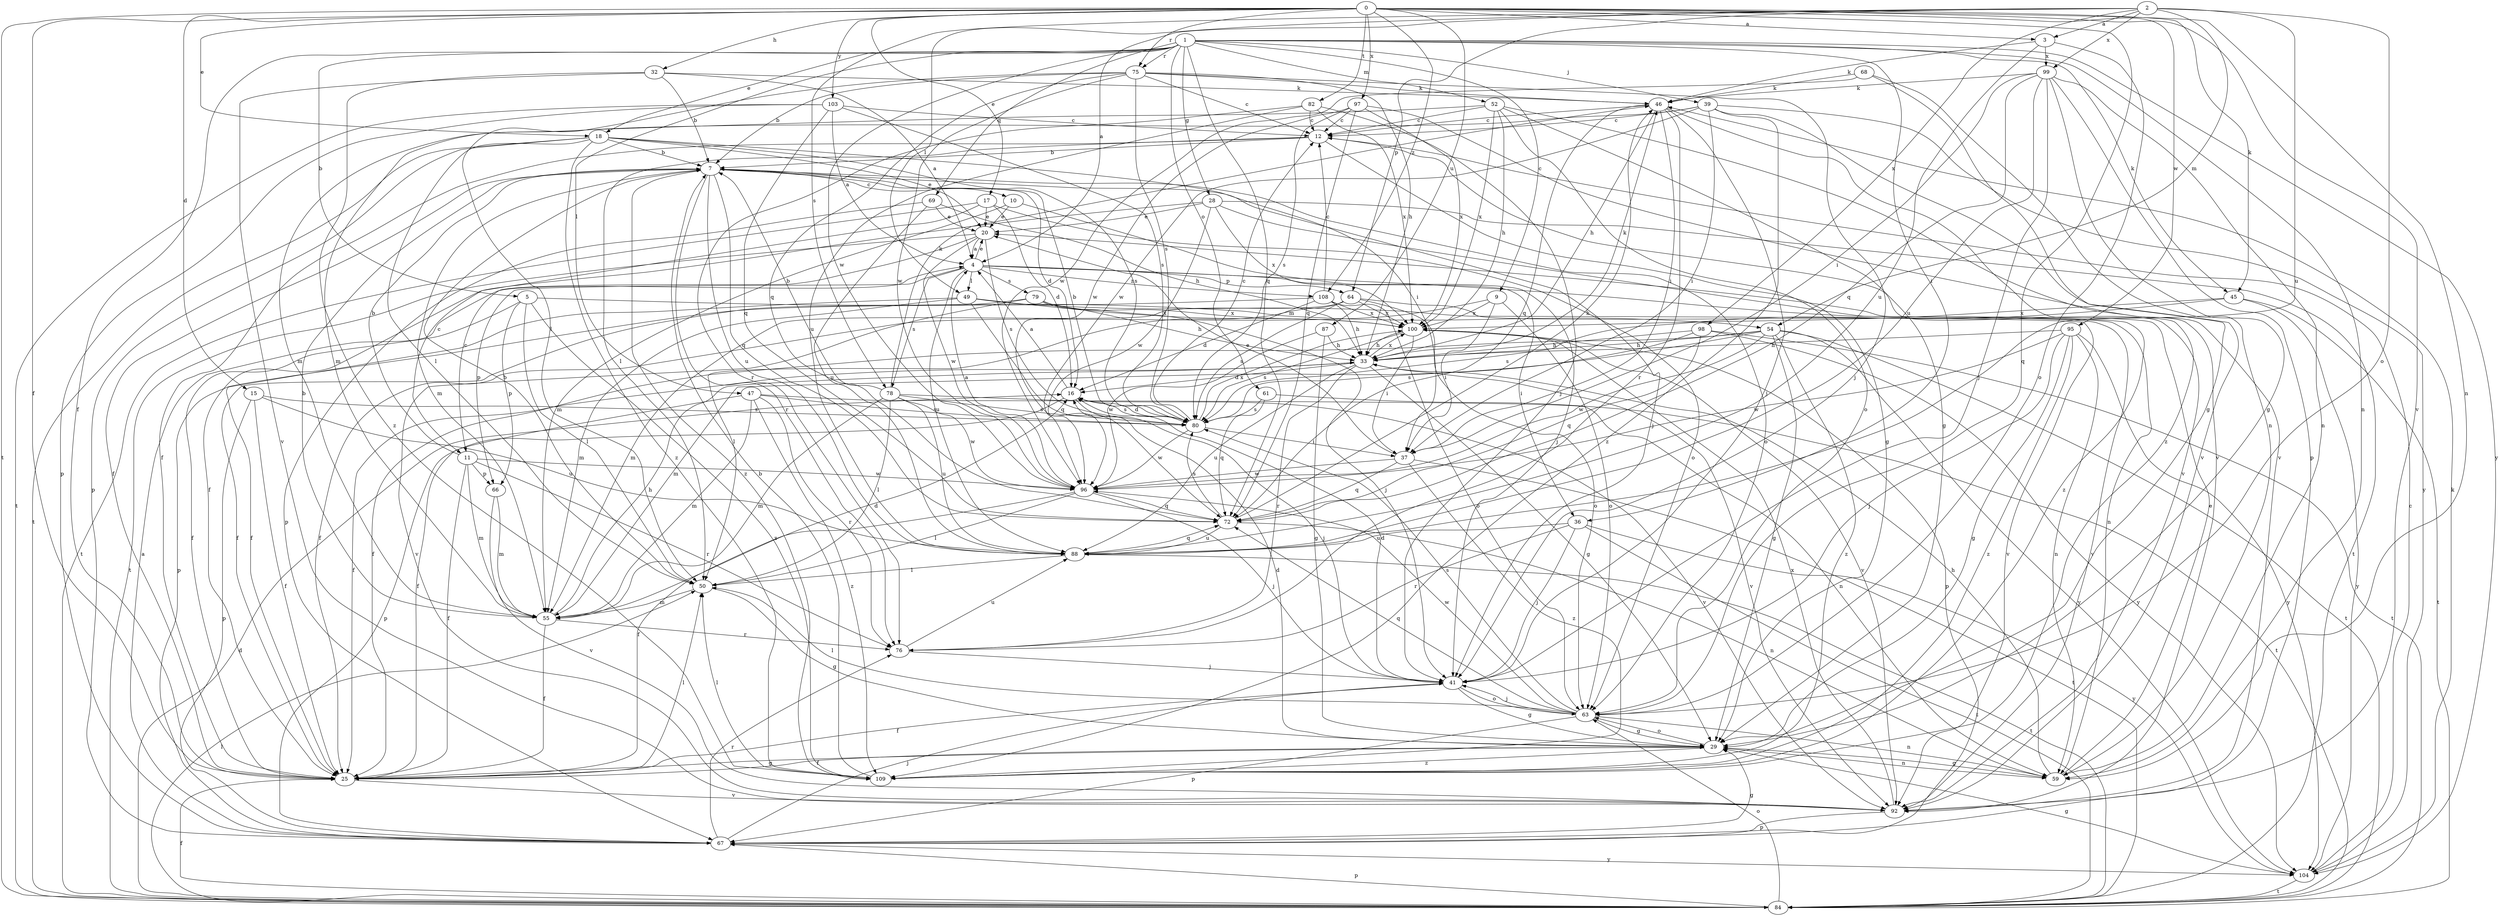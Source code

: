 strict digraph  {
0;
1;
2;
3;
4;
5;
7;
9;
10;
11;
12;
15;
16;
17;
18;
20;
25;
28;
29;
32;
33;
36;
37;
39;
41;
45;
46;
47;
49;
50;
52;
54;
55;
59;
61;
63;
64;
66;
67;
68;
69;
72;
75;
76;
78;
79;
80;
82;
84;
87;
88;
92;
95;
96;
97;
98;
99;
100;
103;
104;
108;
109;
0 -> 3  [label=a];
0 -> 15  [label=d];
0 -> 17  [label=e];
0 -> 18  [label=e];
0 -> 25  [label=f];
0 -> 32  [label=h];
0 -> 45  [label=k];
0 -> 59  [label=n];
0 -> 75  [label=r];
0 -> 82  [label=t];
0 -> 84  [label=t];
0 -> 87  [label=u];
0 -> 92  [label=v];
0 -> 95  [label=w];
0 -> 97  [label=x];
0 -> 103  [label=y];
0 -> 108  [label=z];
0 -> 63  [label=q];
1 -> 5  [label=b];
1 -> 9  [label=c];
1 -> 18  [label=e];
1 -> 25  [label=f];
1 -> 28  [label=g];
1 -> 36  [label=i];
1 -> 39  [label=j];
1 -> 45  [label=k];
1 -> 47  [label=l];
1 -> 52  [label=m];
1 -> 59  [label=n];
1 -> 61  [label=o];
1 -> 69  [label=q];
1 -> 72  [label=q];
1 -> 75  [label=r];
1 -> 96  [label=w];
1 -> 104  [label=y];
2 -> 3  [label=a];
2 -> 4  [label=a];
2 -> 49  [label=l];
2 -> 54  [label=m];
2 -> 63  [label=o];
2 -> 64  [label=p];
2 -> 78  [label=s];
2 -> 88  [label=u];
2 -> 98  [label=x];
2 -> 99  [label=x];
3 -> 46  [label=k];
3 -> 63  [label=o];
3 -> 88  [label=u];
3 -> 99  [label=x];
4 -> 20  [label=e];
4 -> 36  [label=i];
4 -> 49  [label=l];
4 -> 59  [label=n];
4 -> 64  [label=p];
4 -> 66  [label=p];
4 -> 78  [label=s];
4 -> 79  [label=s];
4 -> 88  [label=u];
4 -> 108  [label=z];
5 -> 25  [label=f];
5 -> 50  [label=l];
5 -> 54  [label=m];
5 -> 66  [label=p];
5 -> 109  [label=z];
7 -> 10  [label=c];
7 -> 16  [label=d];
7 -> 25  [label=f];
7 -> 41  [label=j];
7 -> 55  [label=m];
7 -> 63  [label=o];
7 -> 72  [label=q];
7 -> 76  [label=r];
7 -> 88  [label=u];
7 -> 109  [label=z];
9 -> 25  [label=f];
9 -> 37  [label=i];
9 -> 63  [label=o];
9 -> 100  [label=x];
10 -> 20  [label=e];
10 -> 41  [label=j];
10 -> 55  [label=m];
11 -> 7  [label=b];
11 -> 25  [label=f];
11 -> 55  [label=m];
11 -> 66  [label=p];
11 -> 76  [label=r];
11 -> 96  [label=w];
12 -> 7  [label=b];
12 -> 25  [label=f];
12 -> 29  [label=g];
12 -> 50  [label=l];
12 -> 92  [label=v];
15 -> 25  [label=f];
15 -> 67  [label=p];
15 -> 80  [label=s];
15 -> 88  [label=u];
16 -> 4  [label=a];
16 -> 41  [label=j];
16 -> 67  [label=p];
16 -> 80  [label=s];
17 -> 11  [label=c];
17 -> 16  [label=d];
17 -> 20  [label=e];
17 -> 63  [label=o];
17 -> 84  [label=t];
18 -> 7  [label=b];
18 -> 20  [label=e];
18 -> 37  [label=i];
18 -> 50  [label=l];
18 -> 67  [label=p];
18 -> 80  [label=s];
18 -> 84  [label=t];
18 -> 109  [label=z];
20 -> 4  [label=a];
20 -> 11  [label=c];
20 -> 80  [label=s];
20 -> 84  [label=t];
20 -> 96  [label=w];
25 -> 29  [label=g];
25 -> 50  [label=l];
25 -> 92  [label=v];
28 -> 20  [label=e];
28 -> 25  [label=f];
28 -> 84  [label=t];
28 -> 96  [label=w];
28 -> 100  [label=x];
28 -> 109  [label=z];
29 -> 16  [label=d];
29 -> 25  [label=f];
29 -> 59  [label=n];
29 -> 63  [label=o];
29 -> 109  [label=z];
32 -> 4  [label=a];
32 -> 7  [label=b];
32 -> 46  [label=k];
32 -> 92  [label=v];
32 -> 109  [label=z];
33 -> 16  [label=d];
33 -> 25  [label=f];
33 -> 29  [label=g];
33 -> 46  [label=k];
33 -> 76  [label=r];
33 -> 88  [label=u];
33 -> 92  [label=v];
33 -> 100  [label=x];
36 -> 41  [label=j];
36 -> 76  [label=r];
36 -> 84  [label=t];
36 -> 88  [label=u];
36 -> 104  [label=y];
37 -> 20  [label=e];
37 -> 72  [label=q];
37 -> 84  [label=t];
37 -> 96  [label=w];
37 -> 109  [label=z];
39 -> 12  [label=c];
39 -> 37  [label=i];
39 -> 55  [label=m];
39 -> 92  [label=v];
39 -> 96  [label=w];
39 -> 104  [label=y];
39 -> 109  [label=z];
41 -> 16  [label=d];
41 -> 25  [label=f];
41 -> 29  [label=g];
41 -> 63  [label=o];
45 -> 80  [label=s];
45 -> 84  [label=t];
45 -> 100  [label=x];
45 -> 104  [label=y];
46 -> 12  [label=c];
46 -> 33  [label=h];
46 -> 37  [label=i];
46 -> 41  [label=j];
46 -> 72  [label=q];
46 -> 76  [label=r];
46 -> 109  [label=z];
47 -> 25  [label=f];
47 -> 55  [label=m];
47 -> 59  [label=n];
47 -> 76  [label=r];
47 -> 80  [label=s];
47 -> 109  [label=z];
49 -> 25  [label=f];
49 -> 55  [label=m];
49 -> 72  [label=q];
49 -> 92  [label=v];
49 -> 100  [label=x];
50 -> 7  [label=b];
50 -> 29  [label=g];
50 -> 55  [label=m];
52 -> 12  [label=c];
52 -> 29  [label=g];
52 -> 33  [label=h];
52 -> 55  [label=m];
52 -> 63  [label=o];
52 -> 92  [label=v];
52 -> 100  [label=x];
54 -> 25  [label=f];
54 -> 29  [label=g];
54 -> 33  [label=h];
54 -> 55  [label=m];
54 -> 84  [label=t];
54 -> 96  [label=w];
54 -> 104  [label=y];
54 -> 109  [label=z];
55 -> 7  [label=b];
55 -> 16  [label=d];
55 -> 25  [label=f];
55 -> 33  [label=h];
55 -> 76  [label=r];
59 -> 20  [label=e];
59 -> 29  [label=g];
59 -> 33  [label=h];
61 -> 72  [label=q];
61 -> 80  [label=s];
61 -> 84  [label=t];
63 -> 29  [label=g];
63 -> 41  [label=j];
63 -> 50  [label=l];
63 -> 59  [label=n];
63 -> 67  [label=p];
63 -> 72  [label=q];
63 -> 80  [label=s];
63 -> 96  [label=w];
64 -> 50  [label=l];
64 -> 55  [label=m];
64 -> 63  [label=o];
64 -> 80  [label=s];
64 -> 92  [label=v];
64 -> 100  [label=x];
66 -> 55  [label=m];
66 -> 92  [label=v];
67 -> 4  [label=a];
67 -> 29  [label=g];
67 -> 41  [label=j];
67 -> 76  [label=r];
67 -> 104  [label=y];
68 -> 29  [label=g];
68 -> 46  [label=k];
68 -> 59  [label=n];
68 -> 96  [label=w];
69 -> 20  [label=e];
69 -> 33  [label=h];
69 -> 67  [label=p];
69 -> 88  [label=u];
72 -> 46  [label=k];
72 -> 59  [label=n];
72 -> 80  [label=s];
72 -> 88  [label=u];
75 -> 7  [label=b];
75 -> 12  [label=c];
75 -> 33  [label=h];
75 -> 41  [label=j];
75 -> 46  [label=k];
75 -> 50  [label=l];
75 -> 72  [label=q];
75 -> 80  [label=s];
75 -> 96  [label=w];
76 -> 41  [label=j];
76 -> 88  [label=u];
78 -> 7  [label=b];
78 -> 46  [label=k];
78 -> 50  [label=l];
78 -> 55  [label=m];
78 -> 80  [label=s];
78 -> 88  [label=u];
78 -> 92  [label=v];
78 -> 96  [label=w];
79 -> 25  [label=f];
79 -> 33  [label=h];
79 -> 41  [label=j];
79 -> 92  [label=v];
79 -> 100  [label=x];
80 -> 7  [label=b];
80 -> 12  [label=c];
80 -> 16  [label=d];
80 -> 37  [label=i];
80 -> 96  [label=w];
80 -> 100  [label=x];
82 -> 12  [label=c];
82 -> 41  [label=j];
82 -> 76  [label=r];
82 -> 88  [label=u];
82 -> 100  [label=x];
84 -> 16  [label=d];
84 -> 25  [label=f];
84 -> 50  [label=l];
84 -> 63  [label=o];
84 -> 67  [label=p];
87 -> 29  [label=g];
87 -> 33  [label=h];
87 -> 96  [label=w];
88 -> 50  [label=l];
88 -> 72  [label=q];
88 -> 84  [label=t];
92 -> 67  [label=p];
92 -> 100  [label=x];
95 -> 29  [label=g];
95 -> 33  [label=h];
95 -> 41  [label=j];
95 -> 59  [label=n];
95 -> 96  [label=w];
95 -> 104  [label=y];
95 -> 109  [label=z];
96 -> 4  [label=a];
96 -> 25  [label=f];
96 -> 41  [label=j];
96 -> 50  [label=l];
96 -> 72  [label=q];
97 -> 12  [label=c];
97 -> 72  [label=q];
97 -> 80  [label=s];
97 -> 92  [label=v];
97 -> 96  [label=w];
97 -> 100  [label=x];
98 -> 33  [label=h];
98 -> 72  [label=q];
98 -> 80  [label=s];
98 -> 84  [label=t];
98 -> 104  [label=y];
99 -> 29  [label=g];
99 -> 37  [label=i];
99 -> 41  [label=j];
99 -> 46  [label=k];
99 -> 59  [label=n];
99 -> 67  [label=p];
99 -> 72  [label=q];
99 -> 88  [label=u];
100 -> 33  [label=h];
100 -> 37  [label=i];
100 -> 67  [label=p];
100 -> 80  [label=s];
100 -> 92  [label=v];
103 -> 4  [label=a];
103 -> 12  [label=c];
103 -> 67  [label=p];
103 -> 72  [label=q];
103 -> 80  [label=s];
103 -> 84  [label=t];
104 -> 12  [label=c];
104 -> 29  [label=g];
104 -> 46  [label=k];
104 -> 84  [label=t];
108 -> 12  [label=c];
108 -> 16  [label=d];
108 -> 33  [label=h];
108 -> 63  [label=o];
108 -> 67  [label=p];
108 -> 100  [label=x];
109 -> 7  [label=b];
109 -> 50  [label=l];
}
